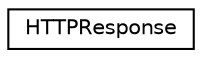 digraph "Graphical Class Hierarchy"
{
 // LATEX_PDF_SIZE
  edge [fontname="Helvetica",fontsize="10",labelfontname="Helvetica",labelfontsize="10"];
  node [fontname="Helvetica",fontsize="10",shape=record];
  rankdir="LR";
  Node0 [label="HTTPResponse",height=0.2,width=0.4,color="black", fillcolor="white", style="filled",URL="$classHTTPResponse.html",tooltip="Represents an HTTP response."];
}
